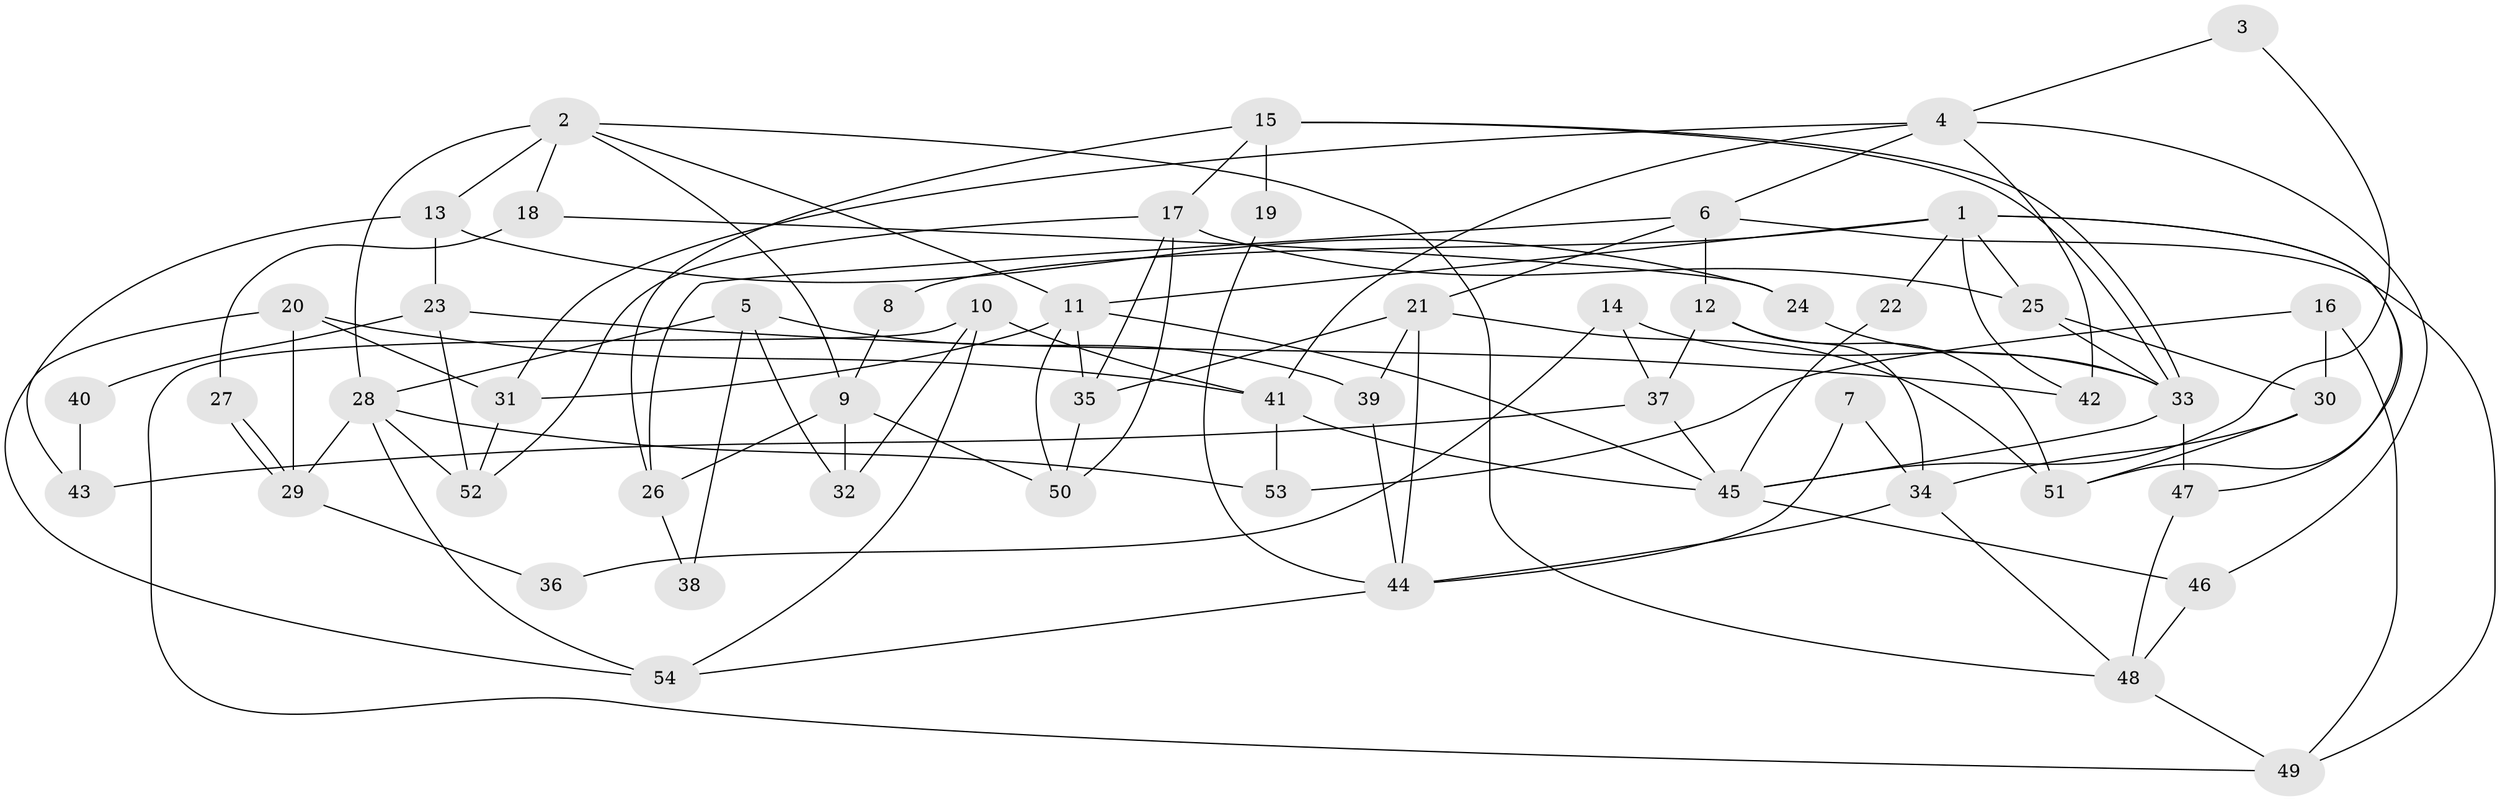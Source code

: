 // coarse degree distribution, {9: 0.02702702702702703, 7: 0.05405405405405406, 6: 0.24324324324324326, 5: 0.1891891891891892, 3: 0.21621621621621623, 8: 0.02702702702702703, 2: 0.08108108108108109, 4: 0.16216216216216217}
// Generated by graph-tools (version 1.1) at 2025/23/03/03/25 07:23:56]
// undirected, 54 vertices, 108 edges
graph export_dot {
graph [start="1"]
  node [color=gray90,style=filled];
  1;
  2;
  3;
  4;
  5;
  6;
  7;
  8;
  9;
  10;
  11;
  12;
  13;
  14;
  15;
  16;
  17;
  18;
  19;
  20;
  21;
  22;
  23;
  24;
  25;
  26;
  27;
  28;
  29;
  30;
  31;
  32;
  33;
  34;
  35;
  36;
  37;
  38;
  39;
  40;
  41;
  42;
  43;
  44;
  45;
  46;
  47;
  48;
  49;
  50;
  51;
  52;
  53;
  54;
  1 -- 47;
  1 -- 11;
  1 -- 8;
  1 -- 22;
  1 -- 25;
  1 -- 42;
  1 -- 51;
  2 -- 9;
  2 -- 48;
  2 -- 11;
  2 -- 13;
  2 -- 18;
  2 -- 28;
  3 -- 4;
  3 -- 45;
  4 -- 6;
  4 -- 31;
  4 -- 41;
  4 -- 42;
  4 -- 46;
  5 -- 28;
  5 -- 32;
  5 -- 38;
  5 -- 39;
  6 -- 21;
  6 -- 12;
  6 -- 26;
  6 -- 49;
  7 -- 44;
  7 -- 34;
  8 -- 9;
  9 -- 26;
  9 -- 50;
  9 -- 32;
  10 -- 54;
  10 -- 41;
  10 -- 32;
  10 -- 49;
  11 -- 45;
  11 -- 31;
  11 -- 35;
  11 -- 50;
  12 -- 34;
  12 -- 51;
  12 -- 37;
  13 -- 23;
  13 -- 24;
  13 -- 43;
  14 -- 33;
  14 -- 37;
  14 -- 36;
  15 -- 17;
  15 -- 33;
  15 -- 33;
  15 -- 19;
  15 -- 26;
  16 -- 53;
  16 -- 49;
  16 -- 30;
  17 -- 25;
  17 -- 50;
  17 -- 35;
  17 -- 52;
  18 -- 24;
  18 -- 27;
  19 -- 44;
  20 -- 31;
  20 -- 29;
  20 -- 41;
  20 -- 54;
  21 -- 39;
  21 -- 35;
  21 -- 44;
  21 -- 51;
  22 -- 45;
  23 -- 52;
  23 -- 42;
  23 -- 40;
  24 -- 33;
  25 -- 30;
  25 -- 33;
  26 -- 38;
  27 -- 29;
  27 -- 29;
  28 -- 54;
  28 -- 29;
  28 -- 52;
  28 -- 53;
  29 -- 36;
  30 -- 51;
  30 -- 34;
  31 -- 52;
  33 -- 45;
  33 -- 47;
  34 -- 48;
  34 -- 44;
  35 -- 50;
  37 -- 45;
  37 -- 43;
  39 -- 44;
  40 -- 43;
  41 -- 45;
  41 -- 53;
  44 -- 54;
  45 -- 46;
  46 -- 48;
  47 -- 48;
  48 -- 49;
}
